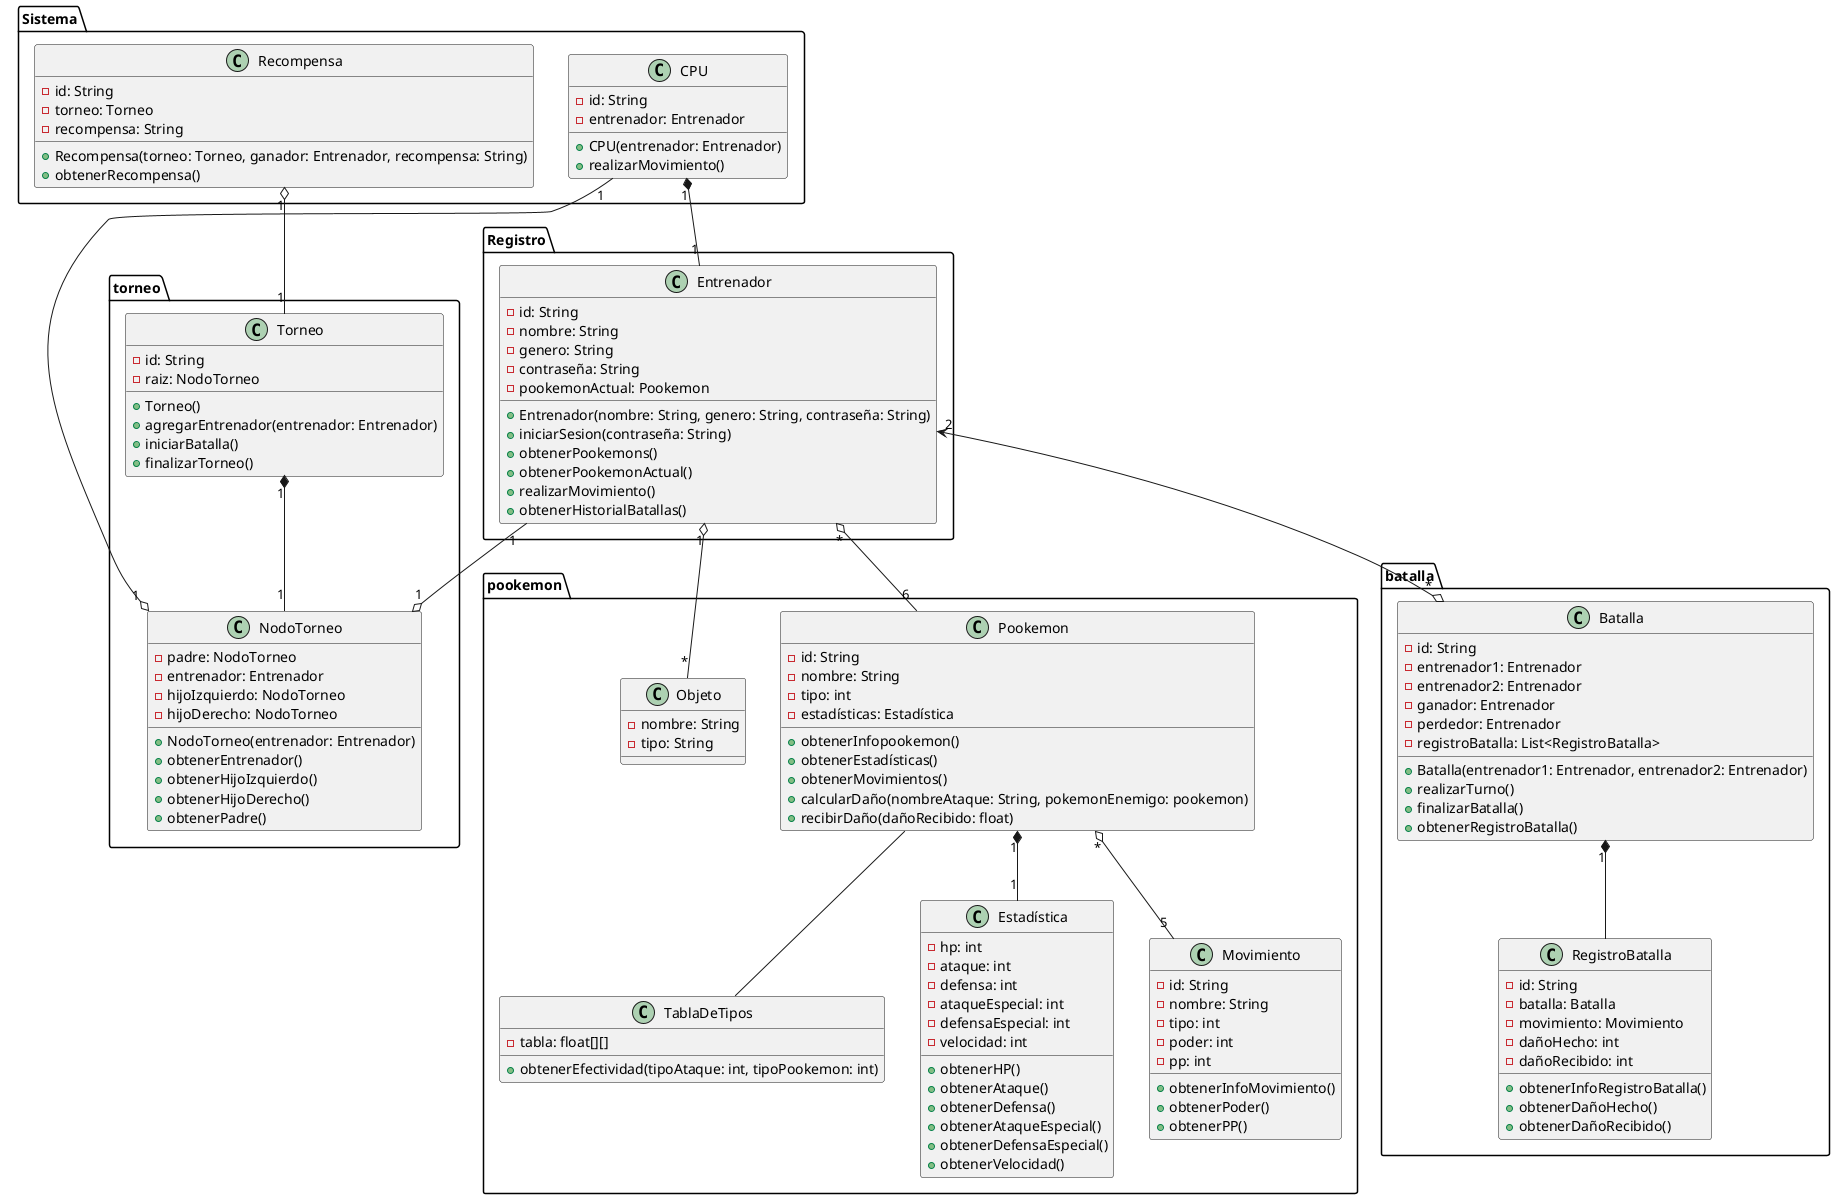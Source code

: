 @startuml diagrama de clases

package "Registro" {
    class Entrenador {
        - id: String
        - nombre: String
        - genero: String
        - contraseña: String
        - pookemonActual: Pookemon

        + Entrenador(nombre: String, genero: String, contraseña: String)
        + iniciarSesion(contraseña: String)
        + obtenerPookemons()
        + obtenerPookemonActual()
        + realizarMovimiento()
        + obtenerHistorialBatallas()
    }

}

package "pookemon" {
    class Pookemon {
        - id: String
        - nombre: String
        - tipo: int
        - estadísticas: Estadística

        + obtenerInfopookemon()
        + obtenerEstadísticas()
        + obtenerMovimientos()
        + calcularDaño(nombreAtaque: String, pokemonEnemigo: pookemon)
        + recibirDaño(dañoRecibido: float)
    }

    class Estadística {
        - hp: int
        - ataque: int
        - defensa: int
        - ataqueEspecial: int
        - defensaEspecial: int
        - velocidad: int

        + obtenerHP()
        + obtenerAtaque()
        + obtenerDefensa()
        + obtenerAtaqueEspecial()
        + obtenerDefensaEspecial()
        + obtenerVelocidad()
    }

    class Movimiento {
        - id: String
        - nombre: String
        - tipo: int
        - poder: int
        - pp: int

        + obtenerInfoMovimiento()
        + obtenerPoder()
        + obtenerPP()
    }

    class TablaDeTipos{
        - tabla: float[][] 

        + obtenerEfectividad(tipoAtaque: int, tipoPookemon: int)
    }

    class Objeto{
        - nombre: String
        - tipo: String
    }

}

package "batalla" {
    class Batalla {
        - id: String
        - entrenador1: Entrenador
        - entrenador2: Entrenador
        - ganador: Entrenador
        - perdedor: Entrenador
        - registroBatalla: List<RegistroBatalla>

        + Batalla(entrenador1: Entrenador, entrenador2: Entrenador)
        + realizarTurno()
        + finalizarBatalla()
        + obtenerRegistroBatalla()
    }

    class RegistroBatalla {
        - id: String
        - batalla: Batalla
        - movimiento: Movimiento
        - dañoHecho: int
        - dañoRecibido: int

        + obtenerInfoRegistroBatalla()
        + obtenerDañoHecho()
        + obtenerDañoRecibido()
    }

   
}

package "torneo" {
    class NodoTorneo {
        - padre: NodoTorneo
        - entrenador: Entrenador
        - hijoIzquierdo: NodoTorneo
        - hijoDerecho: NodoTorneo
        

        + NodoTorneo(entrenador: Entrenador)
        + obtenerEntrenador()
        + obtenerHijoIzquierdo()
        + obtenerHijoDerecho()
        + obtenerPadre()
    }

    class Torneo {
        - id: String
        - raiz: NodoTorneo

        + Torneo()
        + agregarEntrenador(entrenador: Entrenador)
        + iniciarBatalla()
        + finalizarTorneo()
    }

}

package "Sistema" {
    class CPU {
        - id: String
        - entrenador: Entrenador

        + CPU(entrenador: Entrenador)
        + realizarMovimiento()
    }

    class Recompensa {
        - id: String
        - torneo: Torneo
        - recompensa: String

        + Recompensa(torneo: Torneo, ganador: Entrenador, recompensa: String)
        + obtenerRecompensa()
    }
}

Pookemon "*" o-- "5" Movimiento
Pookemon "1" *-- "1" Estadística
Pookemon -- TablaDeTipos

Entrenador "*" o-- "6" Pookemon 
Entrenador "2" <--o "*" Batalla
Entrenador "1" --o "1" NodoTorneo
Entrenador "1" o-- "*" Objeto

Batalla "1" *-- RegistroBatalla

Torneo "1" *-- "1" NodoTorneo

CPU "1" --o "1" NodoTorneo
CPU "1" *-- "1" Entrenador

Recompensa "1" o-- "1" Torneo

@enduml
